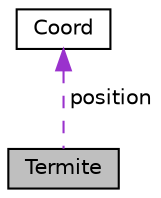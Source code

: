 digraph "Termite"
{
  edge [fontname="Helvetica",fontsize="10",labelfontname="Helvetica",labelfontsize="10"];
  node [fontname="Helvetica",fontsize="10",shape=record];
  Node1 [label="Termite",height=0.2,width=0.4,color="black", fillcolor="grey75", style="filled", fontcolor="black"];
  Node2 -> Node1 [dir="back",color="darkorchid3",fontsize="10",style="dashed",label=" position" ,fontname="Helvetica"];
  Node2 [label="Coord",height=0.2,width=0.4,color="black", fillcolor="white", style="filled",URL="$structCoord.html"];
}
